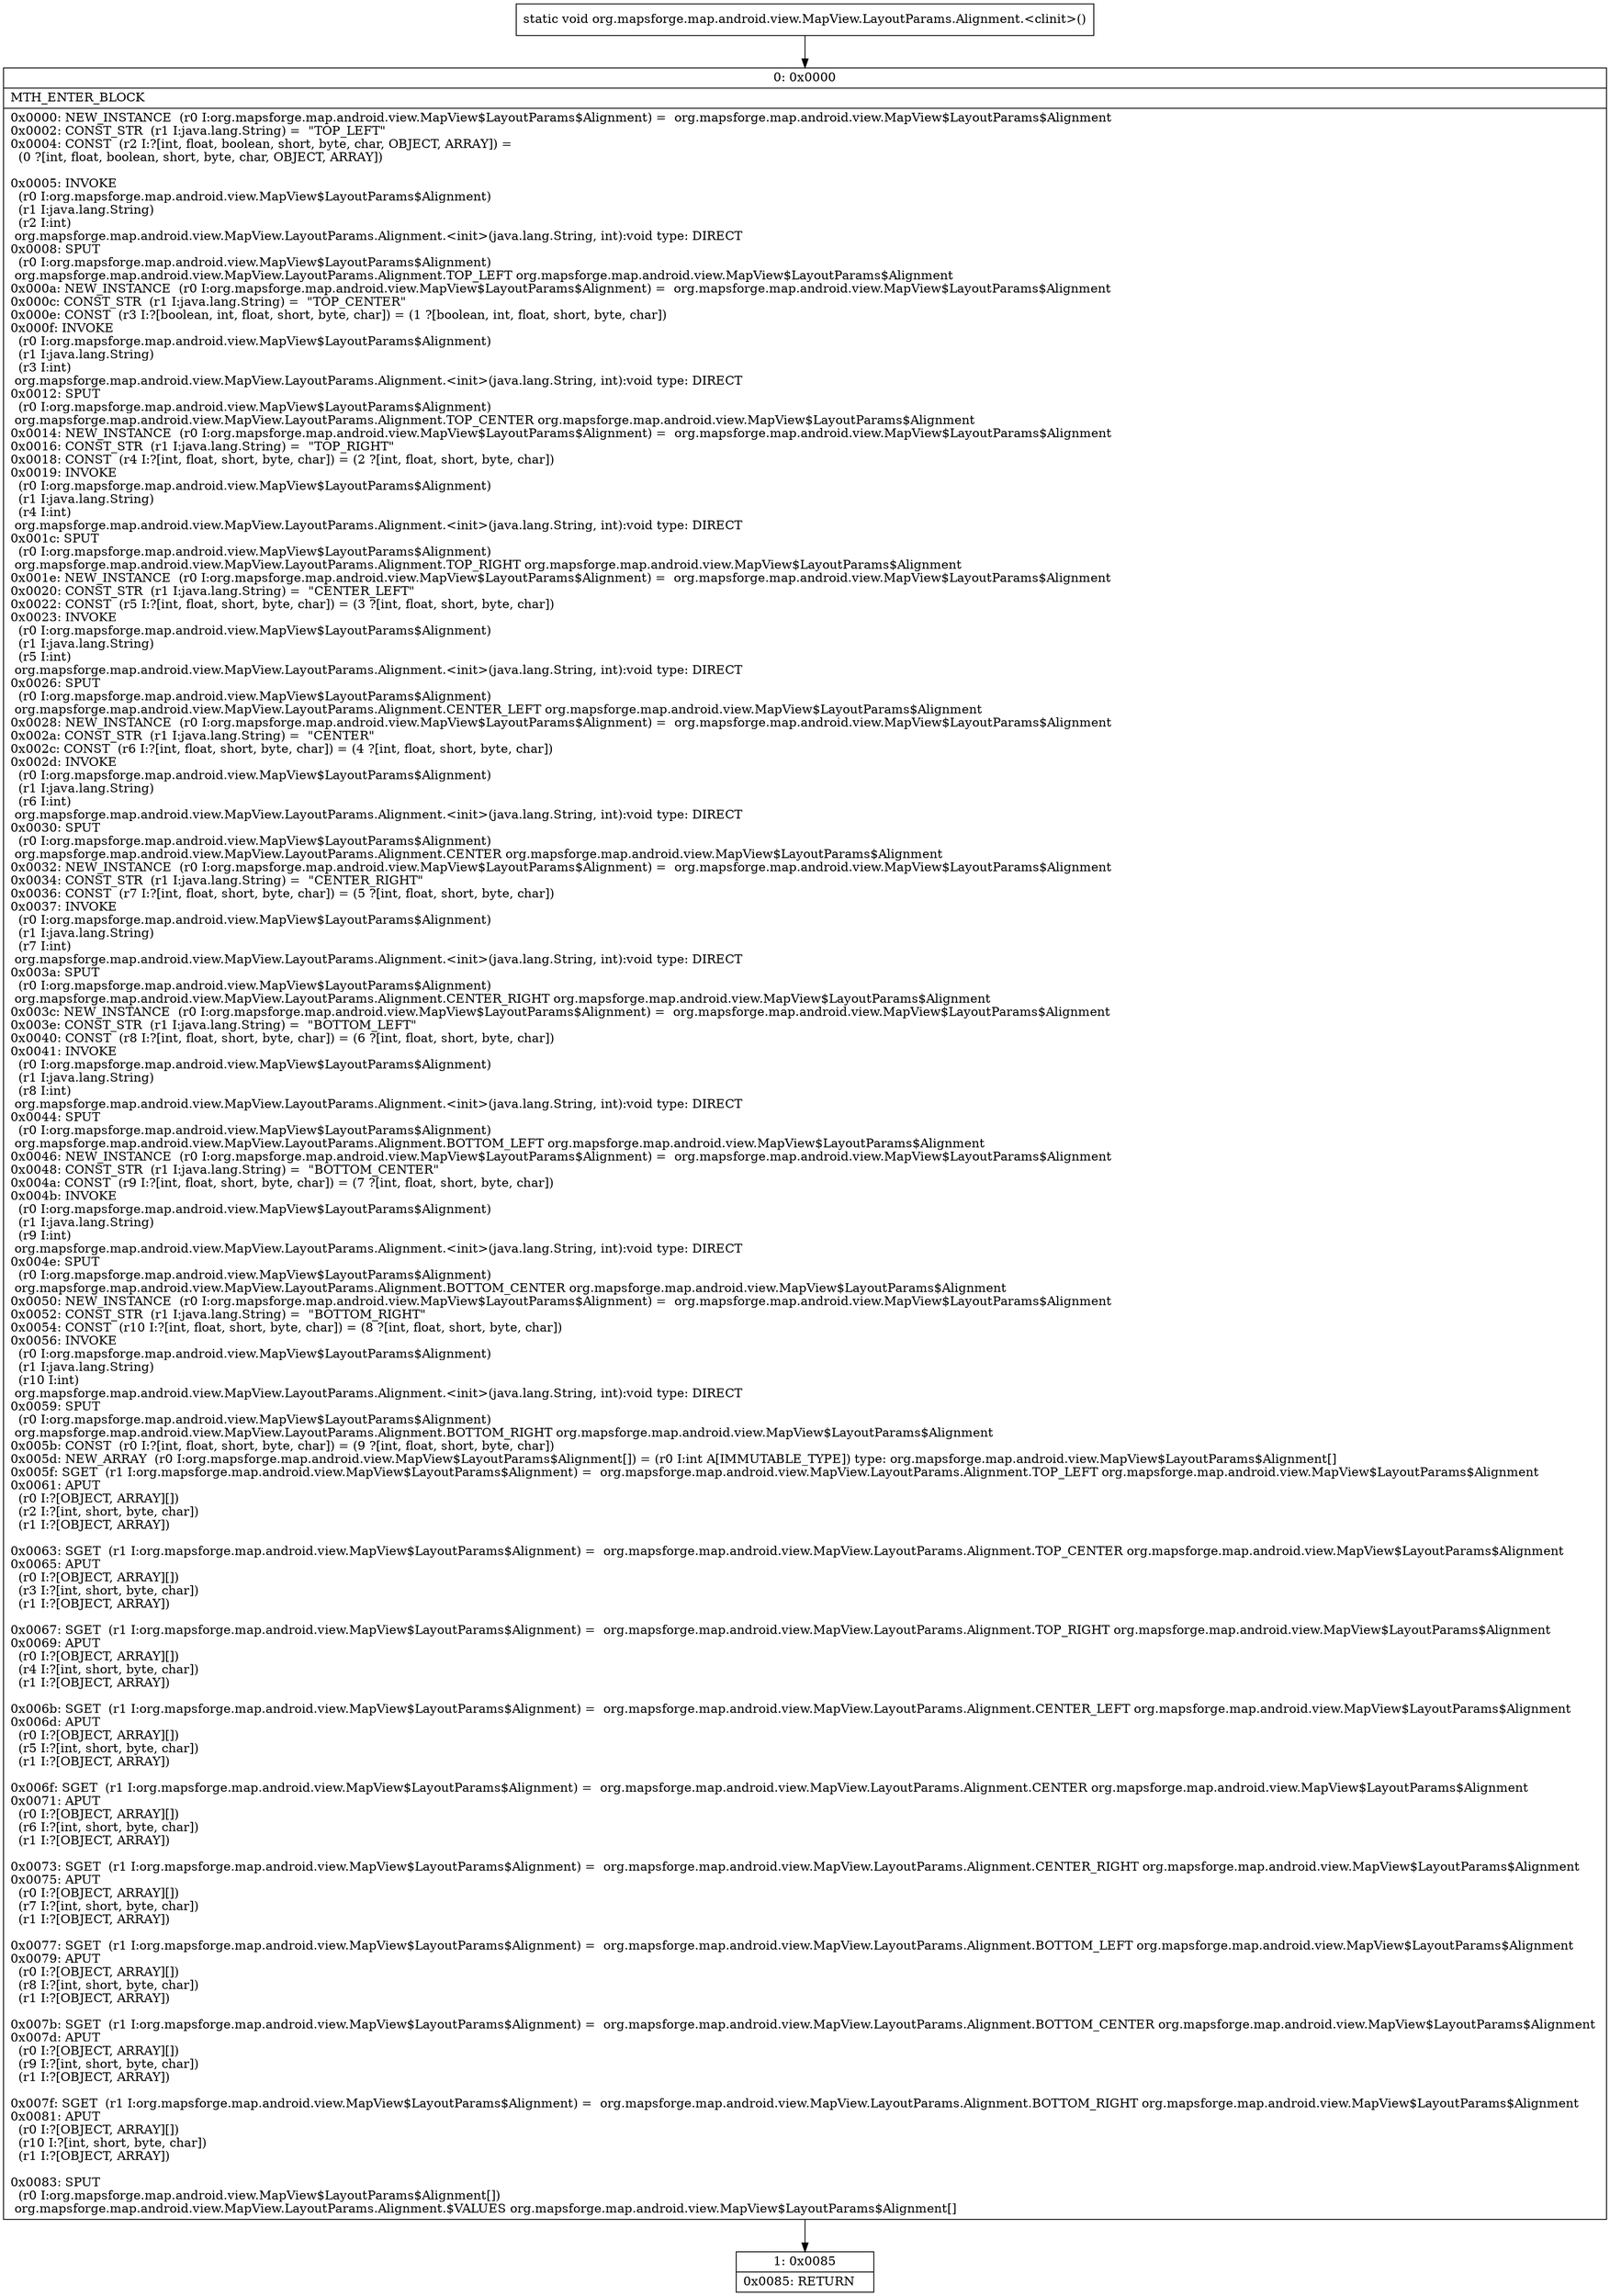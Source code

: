 digraph "CFG fororg.mapsforge.map.android.view.MapView.LayoutParams.Alignment.\<clinit\>()V" {
Node_0 [shape=record,label="{0\:\ 0x0000|MTH_ENTER_BLOCK\l|0x0000: NEW_INSTANCE  (r0 I:org.mapsforge.map.android.view.MapView$LayoutParams$Alignment) =  org.mapsforge.map.android.view.MapView$LayoutParams$Alignment \l0x0002: CONST_STR  (r1 I:java.lang.String) =  \"TOP_LEFT\" \l0x0004: CONST  (r2 I:?[int, float, boolean, short, byte, char, OBJECT, ARRAY]) = \l  (0 ?[int, float, boolean, short, byte, char, OBJECT, ARRAY])\l \l0x0005: INVOKE  \l  (r0 I:org.mapsforge.map.android.view.MapView$LayoutParams$Alignment)\l  (r1 I:java.lang.String)\l  (r2 I:int)\l org.mapsforge.map.android.view.MapView.LayoutParams.Alignment.\<init\>(java.lang.String, int):void type: DIRECT \l0x0008: SPUT  \l  (r0 I:org.mapsforge.map.android.view.MapView$LayoutParams$Alignment)\l org.mapsforge.map.android.view.MapView.LayoutParams.Alignment.TOP_LEFT org.mapsforge.map.android.view.MapView$LayoutParams$Alignment \l0x000a: NEW_INSTANCE  (r0 I:org.mapsforge.map.android.view.MapView$LayoutParams$Alignment) =  org.mapsforge.map.android.view.MapView$LayoutParams$Alignment \l0x000c: CONST_STR  (r1 I:java.lang.String) =  \"TOP_CENTER\" \l0x000e: CONST  (r3 I:?[boolean, int, float, short, byte, char]) = (1 ?[boolean, int, float, short, byte, char]) \l0x000f: INVOKE  \l  (r0 I:org.mapsforge.map.android.view.MapView$LayoutParams$Alignment)\l  (r1 I:java.lang.String)\l  (r3 I:int)\l org.mapsforge.map.android.view.MapView.LayoutParams.Alignment.\<init\>(java.lang.String, int):void type: DIRECT \l0x0012: SPUT  \l  (r0 I:org.mapsforge.map.android.view.MapView$LayoutParams$Alignment)\l org.mapsforge.map.android.view.MapView.LayoutParams.Alignment.TOP_CENTER org.mapsforge.map.android.view.MapView$LayoutParams$Alignment \l0x0014: NEW_INSTANCE  (r0 I:org.mapsforge.map.android.view.MapView$LayoutParams$Alignment) =  org.mapsforge.map.android.view.MapView$LayoutParams$Alignment \l0x0016: CONST_STR  (r1 I:java.lang.String) =  \"TOP_RIGHT\" \l0x0018: CONST  (r4 I:?[int, float, short, byte, char]) = (2 ?[int, float, short, byte, char]) \l0x0019: INVOKE  \l  (r0 I:org.mapsforge.map.android.view.MapView$LayoutParams$Alignment)\l  (r1 I:java.lang.String)\l  (r4 I:int)\l org.mapsforge.map.android.view.MapView.LayoutParams.Alignment.\<init\>(java.lang.String, int):void type: DIRECT \l0x001c: SPUT  \l  (r0 I:org.mapsforge.map.android.view.MapView$LayoutParams$Alignment)\l org.mapsforge.map.android.view.MapView.LayoutParams.Alignment.TOP_RIGHT org.mapsforge.map.android.view.MapView$LayoutParams$Alignment \l0x001e: NEW_INSTANCE  (r0 I:org.mapsforge.map.android.view.MapView$LayoutParams$Alignment) =  org.mapsforge.map.android.view.MapView$LayoutParams$Alignment \l0x0020: CONST_STR  (r1 I:java.lang.String) =  \"CENTER_LEFT\" \l0x0022: CONST  (r5 I:?[int, float, short, byte, char]) = (3 ?[int, float, short, byte, char]) \l0x0023: INVOKE  \l  (r0 I:org.mapsforge.map.android.view.MapView$LayoutParams$Alignment)\l  (r1 I:java.lang.String)\l  (r5 I:int)\l org.mapsforge.map.android.view.MapView.LayoutParams.Alignment.\<init\>(java.lang.String, int):void type: DIRECT \l0x0026: SPUT  \l  (r0 I:org.mapsforge.map.android.view.MapView$LayoutParams$Alignment)\l org.mapsforge.map.android.view.MapView.LayoutParams.Alignment.CENTER_LEFT org.mapsforge.map.android.view.MapView$LayoutParams$Alignment \l0x0028: NEW_INSTANCE  (r0 I:org.mapsforge.map.android.view.MapView$LayoutParams$Alignment) =  org.mapsforge.map.android.view.MapView$LayoutParams$Alignment \l0x002a: CONST_STR  (r1 I:java.lang.String) =  \"CENTER\" \l0x002c: CONST  (r6 I:?[int, float, short, byte, char]) = (4 ?[int, float, short, byte, char]) \l0x002d: INVOKE  \l  (r0 I:org.mapsforge.map.android.view.MapView$LayoutParams$Alignment)\l  (r1 I:java.lang.String)\l  (r6 I:int)\l org.mapsforge.map.android.view.MapView.LayoutParams.Alignment.\<init\>(java.lang.String, int):void type: DIRECT \l0x0030: SPUT  \l  (r0 I:org.mapsforge.map.android.view.MapView$LayoutParams$Alignment)\l org.mapsforge.map.android.view.MapView.LayoutParams.Alignment.CENTER org.mapsforge.map.android.view.MapView$LayoutParams$Alignment \l0x0032: NEW_INSTANCE  (r0 I:org.mapsforge.map.android.view.MapView$LayoutParams$Alignment) =  org.mapsforge.map.android.view.MapView$LayoutParams$Alignment \l0x0034: CONST_STR  (r1 I:java.lang.String) =  \"CENTER_RIGHT\" \l0x0036: CONST  (r7 I:?[int, float, short, byte, char]) = (5 ?[int, float, short, byte, char]) \l0x0037: INVOKE  \l  (r0 I:org.mapsforge.map.android.view.MapView$LayoutParams$Alignment)\l  (r1 I:java.lang.String)\l  (r7 I:int)\l org.mapsforge.map.android.view.MapView.LayoutParams.Alignment.\<init\>(java.lang.String, int):void type: DIRECT \l0x003a: SPUT  \l  (r0 I:org.mapsforge.map.android.view.MapView$LayoutParams$Alignment)\l org.mapsforge.map.android.view.MapView.LayoutParams.Alignment.CENTER_RIGHT org.mapsforge.map.android.view.MapView$LayoutParams$Alignment \l0x003c: NEW_INSTANCE  (r0 I:org.mapsforge.map.android.view.MapView$LayoutParams$Alignment) =  org.mapsforge.map.android.view.MapView$LayoutParams$Alignment \l0x003e: CONST_STR  (r1 I:java.lang.String) =  \"BOTTOM_LEFT\" \l0x0040: CONST  (r8 I:?[int, float, short, byte, char]) = (6 ?[int, float, short, byte, char]) \l0x0041: INVOKE  \l  (r0 I:org.mapsforge.map.android.view.MapView$LayoutParams$Alignment)\l  (r1 I:java.lang.String)\l  (r8 I:int)\l org.mapsforge.map.android.view.MapView.LayoutParams.Alignment.\<init\>(java.lang.String, int):void type: DIRECT \l0x0044: SPUT  \l  (r0 I:org.mapsforge.map.android.view.MapView$LayoutParams$Alignment)\l org.mapsforge.map.android.view.MapView.LayoutParams.Alignment.BOTTOM_LEFT org.mapsforge.map.android.view.MapView$LayoutParams$Alignment \l0x0046: NEW_INSTANCE  (r0 I:org.mapsforge.map.android.view.MapView$LayoutParams$Alignment) =  org.mapsforge.map.android.view.MapView$LayoutParams$Alignment \l0x0048: CONST_STR  (r1 I:java.lang.String) =  \"BOTTOM_CENTER\" \l0x004a: CONST  (r9 I:?[int, float, short, byte, char]) = (7 ?[int, float, short, byte, char]) \l0x004b: INVOKE  \l  (r0 I:org.mapsforge.map.android.view.MapView$LayoutParams$Alignment)\l  (r1 I:java.lang.String)\l  (r9 I:int)\l org.mapsforge.map.android.view.MapView.LayoutParams.Alignment.\<init\>(java.lang.String, int):void type: DIRECT \l0x004e: SPUT  \l  (r0 I:org.mapsforge.map.android.view.MapView$LayoutParams$Alignment)\l org.mapsforge.map.android.view.MapView.LayoutParams.Alignment.BOTTOM_CENTER org.mapsforge.map.android.view.MapView$LayoutParams$Alignment \l0x0050: NEW_INSTANCE  (r0 I:org.mapsforge.map.android.view.MapView$LayoutParams$Alignment) =  org.mapsforge.map.android.view.MapView$LayoutParams$Alignment \l0x0052: CONST_STR  (r1 I:java.lang.String) =  \"BOTTOM_RIGHT\" \l0x0054: CONST  (r10 I:?[int, float, short, byte, char]) = (8 ?[int, float, short, byte, char]) \l0x0056: INVOKE  \l  (r0 I:org.mapsforge.map.android.view.MapView$LayoutParams$Alignment)\l  (r1 I:java.lang.String)\l  (r10 I:int)\l org.mapsforge.map.android.view.MapView.LayoutParams.Alignment.\<init\>(java.lang.String, int):void type: DIRECT \l0x0059: SPUT  \l  (r0 I:org.mapsforge.map.android.view.MapView$LayoutParams$Alignment)\l org.mapsforge.map.android.view.MapView.LayoutParams.Alignment.BOTTOM_RIGHT org.mapsforge.map.android.view.MapView$LayoutParams$Alignment \l0x005b: CONST  (r0 I:?[int, float, short, byte, char]) = (9 ?[int, float, short, byte, char]) \l0x005d: NEW_ARRAY  (r0 I:org.mapsforge.map.android.view.MapView$LayoutParams$Alignment[]) = (r0 I:int A[IMMUTABLE_TYPE]) type: org.mapsforge.map.android.view.MapView$LayoutParams$Alignment[] \l0x005f: SGET  (r1 I:org.mapsforge.map.android.view.MapView$LayoutParams$Alignment) =  org.mapsforge.map.android.view.MapView.LayoutParams.Alignment.TOP_LEFT org.mapsforge.map.android.view.MapView$LayoutParams$Alignment \l0x0061: APUT  \l  (r0 I:?[OBJECT, ARRAY][])\l  (r2 I:?[int, short, byte, char])\l  (r1 I:?[OBJECT, ARRAY])\l \l0x0063: SGET  (r1 I:org.mapsforge.map.android.view.MapView$LayoutParams$Alignment) =  org.mapsforge.map.android.view.MapView.LayoutParams.Alignment.TOP_CENTER org.mapsforge.map.android.view.MapView$LayoutParams$Alignment \l0x0065: APUT  \l  (r0 I:?[OBJECT, ARRAY][])\l  (r3 I:?[int, short, byte, char])\l  (r1 I:?[OBJECT, ARRAY])\l \l0x0067: SGET  (r1 I:org.mapsforge.map.android.view.MapView$LayoutParams$Alignment) =  org.mapsforge.map.android.view.MapView.LayoutParams.Alignment.TOP_RIGHT org.mapsforge.map.android.view.MapView$LayoutParams$Alignment \l0x0069: APUT  \l  (r0 I:?[OBJECT, ARRAY][])\l  (r4 I:?[int, short, byte, char])\l  (r1 I:?[OBJECT, ARRAY])\l \l0x006b: SGET  (r1 I:org.mapsforge.map.android.view.MapView$LayoutParams$Alignment) =  org.mapsforge.map.android.view.MapView.LayoutParams.Alignment.CENTER_LEFT org.mapsforge.map.android.view.MapView$LayoutParams$Alignment \l0x006d: APUT  \l  (r0 I:?[OBJECT, ARRAY][])\l  (r5 I:?[int, short, byte, char])\l  (r1 I:?[OBJECT, ARRAY])\l \l0x006f: SGET  (r1 I:org.mapsforge.map.android.view.MapView$LayoutParams$Alignment) =  org.mapsforge.map.android.view.MapView.LayoutParams.Alignment.CENTER org.mapsforge.map.android.view.MapView$LayoutParams$Alignment \l0x0071: APUT  \l  (r0 I:?[OBJECT, ARRAY][])\l  (r6 I:?[int, short, byte, char])\l  (r1 I:?[OBJECT, ARRAY])\l \l0x0073: SGET  (r1 I:org.mapsforge.map.android.view.MapView$LayoutParams$Alignment) =  org.mapsforge.map.android.view.MapView.LayoutParams.Alignment.CENTER_RIGHT org.mapsforge.map.android.view.MapView$LayoutParams$Alignment \l0x0075: APUT  \l  (r0 I:?[OBJECT, ARRAY][])\l  (r7 I:?[int, short, byte, char])\l  (r1 I:?[OBJECT, ARRAY])\l \l0x0077: SGET  (r1 I:org.mapsforge.map.android.view.MapView$LayoutParams$Alignment) =  org.mapsforge.map.android.view.MapView.LayoutParams.Alignment.BOTTOM_LEFT org.mapsforge.map.android.view.MapView$LayoutParams$Alignment \l0x0079: APUT  \l  (r0 I:?[OBJECT, ARRAY][])\l  (r8 I:?[int, short, byte, char])\l  (r1 I:?[OBJECT, ARRAY])\l \l0x007b: SGET  (r1 I:org.mapsforge.map.android.view.MapView$LayoutParams$Alignment) =  org.mapsforge.map.android.view.MapView.LayoutParams.Alignment.BOTTOM_CENTER org.mapsforge.map.android.view.MapView$LayoutParams$Alignment \l0x007d: APUT  \l  (r0 I:?[OBJECT, ARRAY][])\l  (r9 I:?[int, short, byte, char])\l  (r1 I:?[OBJECT, ARRAY])\l \l0x007f: SGET  (r1 I:org.mapsforge.map.android.view.MapView$LayoutParams$Alignment) =  org.mapsforge.map.android.view.MapView.LayoutParams.Alignment.BOTTOM_RIGHT org.mapsforge.map.android.view.MapView$LayoutParams$Alignment \l0x0081: APUT  \l  (r0 I:?[OBJECT, ARRAY][])\l  (r10 I:?[int, short, byte, char])\l  (r1 I:?[OBJECT, ARRAY])\l \l0x0083: SPUT  \l  (r0 I:org.mapsforge.map.android.view.MapView$LayoutParams$Alignment[])\l org.mapsforge.map.android.view.MapView.LayoutParams.Alignment.$VALUES org.mapsforge.map.android.view.MapView$LayoutParams$Alignment[] \l}"];
Node_1 [shape=record,label="{1\:\ 0x0085|0x0085: RETURN   \l}"];
MethodNode[shape=record,label="{static void org.mapsforge.map.android.view.MapView.LayoutParams.Alignment.\<clinit\>() }"];
MethodNode -> Node_0;
Node_0 -> Node_1;
}


